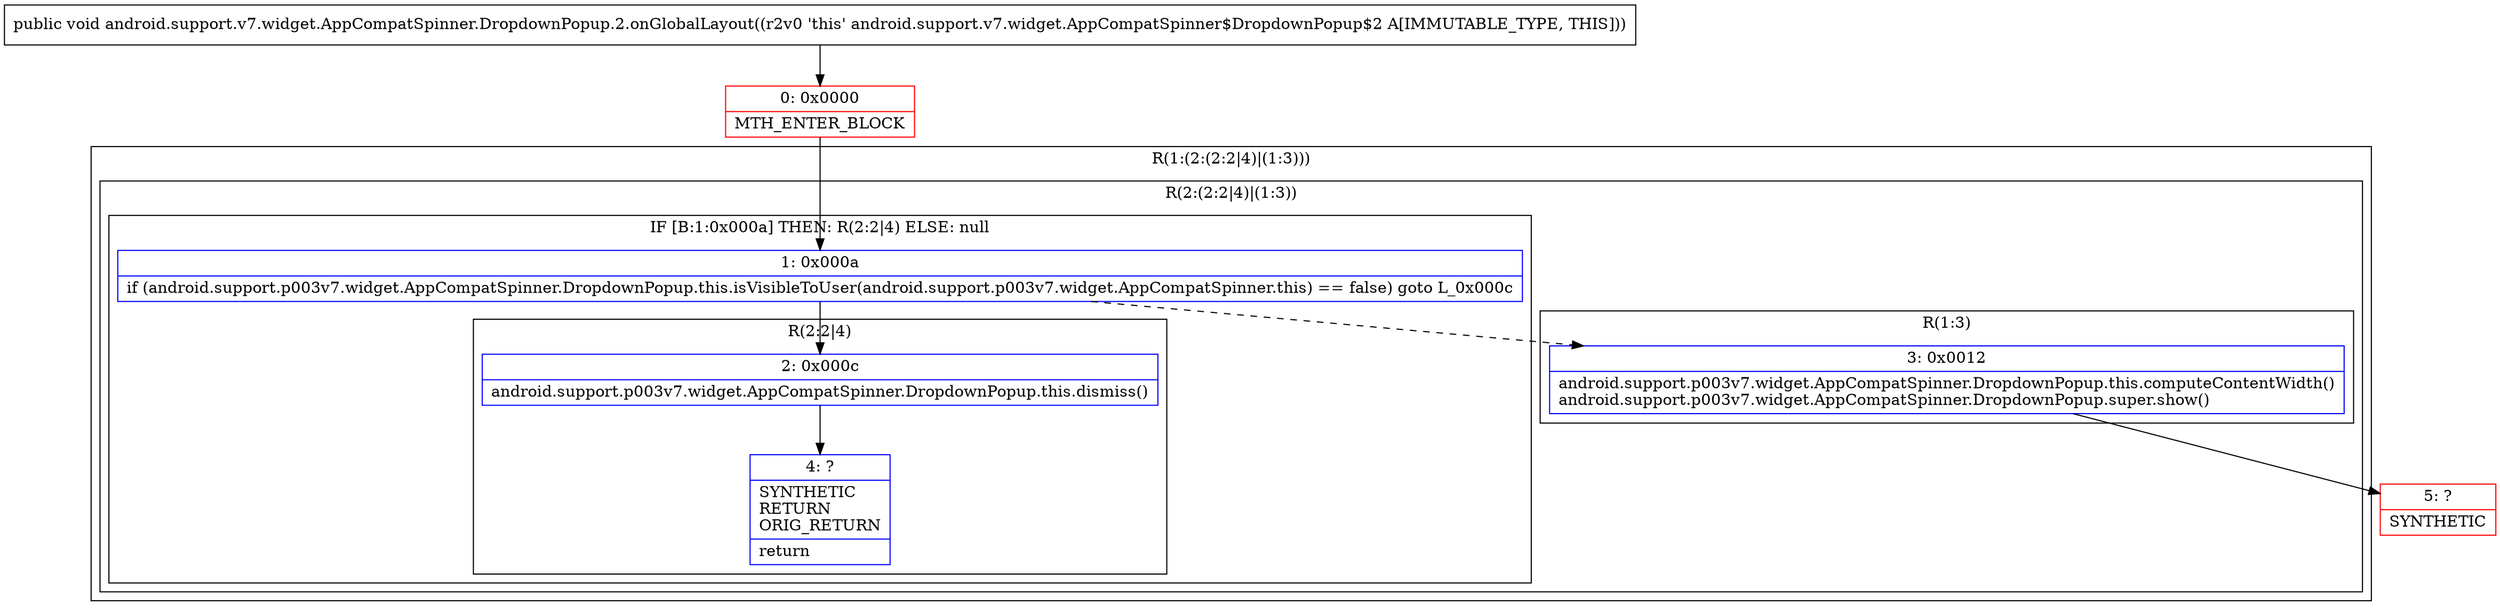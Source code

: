 digraph "CFG forandroid.support.v7.widget.AppCompatSpinner.DropdownPopup.2.onGlobalLayout()V" {
subgraph cluster_Region_1973207967 {
label = "R(1:(2:(2:2|4)|(1:3)))";
node [shape=record,color=blue];
subgraph cluster_Region_80668726 {
label = "R(2:(2:2|4)|(1:3))";
node [shape=record,color=blue];
subgraph cluster_IfRegion_227107130 {
label = "IF [B:1:0x000a] THEN: R(2:2|4) ELSE: null";
node [shape=record,color=blue];
Node_1 [shape=record,label="{1\:\ 0x000a|if (android.support.p003v7.widget.AppCompatSpinner.DropdownPopup.this.isVisibleToUser(android.support.p003v7.widget.AppCompatSpinner.this) == false) goto L_0x000c\l}"];
subgraph cluster_Region_997178161 {
label = "R(2:2|4)";
node [shape=record,color=blue];
Node_2 [shape=record,label="{2\:\ 0x000c|android.support.p003v7.widget.AppCompatSpinner.DropdownPopup.this.dismiss()\l}"];
Node_4 [shape=record,label="{4\:\ ?|SYNTHETIC\lRETURN\lORIG_RETURN\l|return\l}"];
}
}
subgraph cluster_Region_679221240 {
label = "R(1:3)";
node [shape=record,color=blue];
Node_3 [shape=record,label="{3\:\ 0x0012|android.support.p003v7.widget.AppCompatSpinner.DropdownPopup.this.computeContentWidth()\landroid.support.p003v7.widget.AppCompatSpinner.DropdownPopup.super.show()\l}"];
}
}
}
Node_0 [shape=record,color=red,label="{0\:\ 0x0000|MTH_ENTER_BLOCK\l}"];
Node_5 [shape=record,color=red,label="{5\:\ ?|SYNTHETIC\l}"];
MethodNode[shape=record,label="{public void android.support.v7.widget.AppCompatSpinner.DropdownPopup.2.onGlobalLayout((r2v0 'this' android.support.v7.widget.AppCompatSpinner$DropdownPopup$2 A[IMMUTABLE_TYPE, THIS])) }"];
MethodNode -> Node_0;
Node_1 -> Node_2;
Node_1 -> Node_3[style=dashed];
Node_2 -> Node_4;
Node_3 -> Node_5;
Node_0 -> Node_1;
}

